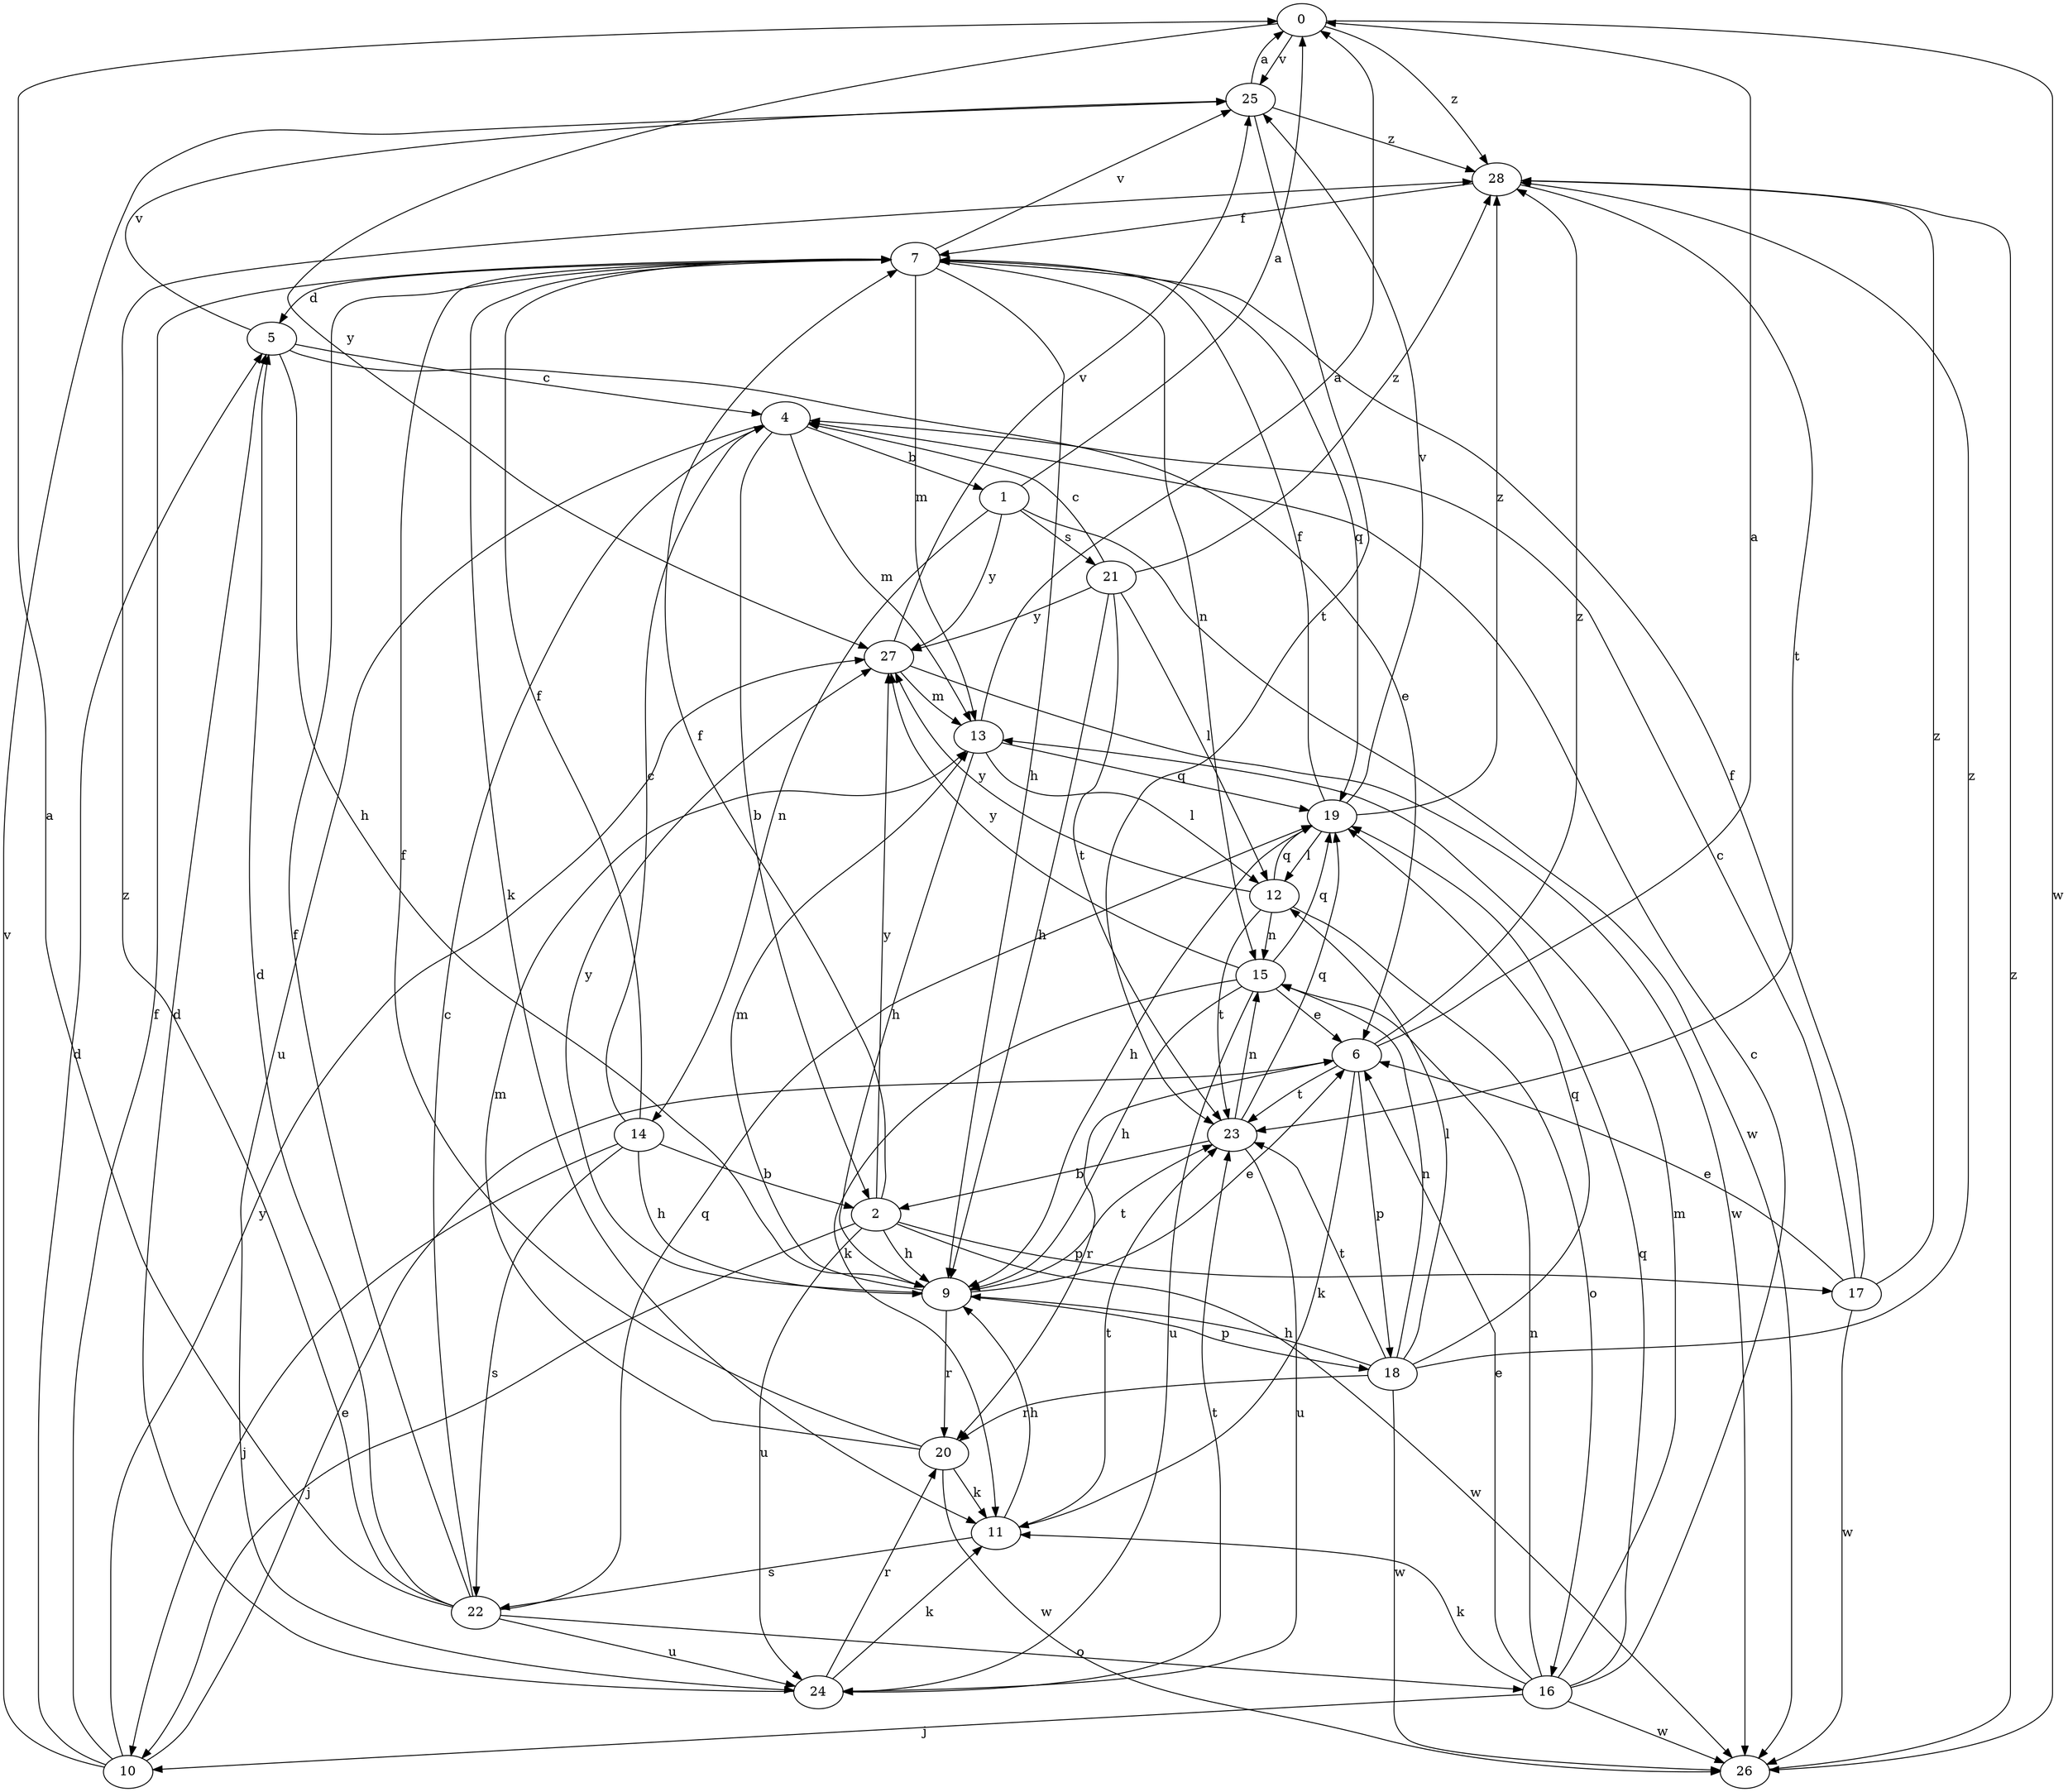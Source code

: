 strict digraph  {
0;
1;
2;
4;
5;
6;
7;
9;
10;
11;
12;
13;
14;
15;
16;
17;
18;
19;
20;
21;
22;
23;
24;
25;
26;
27;
28;
0 -> 25  [label=v];
0 -> 26  [label=w];
0 -> 27  [label=y];
0 -> 28  [label=z];
1 -> 0  [label=a];
1 -> 14  [label=n];
1 -> 21  [label=s];
1 -> 26  [label=w];
1 -> 27  [label=y];
2 -> 7  [label=f];
2 -> 9  [label=h];
2 -> 10  [label=j];
2 -> 17  [label=p];
2 -> 24  [label=u];
2 -> 26  [label=w];
2 -> 27  [label=y];
4 -> 1  [label=b];
4 -> 2  [label=b];
4 -> 13  [label=m];
4 -> 24  [label=u];
5 -> 4  [label=c];
5 -> 6  [label=e];
5 -> 9  [label=h];
5 -> 25  [label=v];
6 -> 0  [label=a];
6 -> 11  [label=k];
6 -> 18  [label=p];
6 -> 20  [label=r];
6 -> 23  [label=t];
6 -> 28  [label=z];
7 -> 5  [label=d];
7 -> 9  [label=h];
7 -> 11  [label=k];
7 -> 13  [label=m];
7 -> 15  [label=n];
7 -> 19  [label=q];
7 -> 25  [label=v];
9 -> 6  [label=e];
9 -> 13  [label=m];
9 -> 18  [label=p];
9 -> 20  [label=r];
9 -> 23  [label=t];
9 -> 27  [label=y];
10 -> 5  [label=d];
10 -> 6  [label=e];
10 -> 7  [label=f];
10 -> 25  [label=v];
10 -> 27  [label=y];
11 -> 9  [label=h];
11 -> 22  [label=s];
11 -> 23  [label=t];
12 -> 15  [label=n];
12 -> 16  [label=o];
12 -> 19  [label=q];
12 -> 23  [label=t];
12 -> 27  [label=y];
13 -> 0  [label=a];
13 -> 9  [label=h];
13 -> 12  [label=l];
13 -> 19  [label=q];
14 -> 2  [label=b];
14 -> 4  [label=c];
14 -> 7  [label=f];
14 -> 9  [label=h];
14 -> 10  [label=j];
14 -> 22  [label=s];
15 -> 6  [label=e];
15 -> 9  [label=h];
15 -> 11  [label=k];
15 -> 19  [label=q];
15 -> 24  [label=u];
15 -> 27  [label=y];
16 -> 4  [label=c];
16 -> 6  [label=e];
16 -> 10  [label=j];
16 -> 11  [label=k];
16 -> 13  [label=m];
16 -> 15  [label=n];
16 -> 19  [label=q];
16 -> 26  [label=w];
17 -> 4  [label=c];
17 -> 6  [label=e];
17 -> 7  [label=f];
17 -> 26  [label=w];
17 -> 28  [label=z];
18 -> 9  [label=h];
18 -> 12  [label=l];
18 -> 15  [label=n];
18 -> 19  [label=q];
18 -> 20  [label=r];
18 -> 23  [label=t];
18 -> 26  [label=w];
18 -> 28  [label=z];
19 -> 7  [label=f];
19 -> 9  [label=h];
19 -> 12  [label=l];
19 -> 25  [label=v];
19 -> 28  [label=z];
20 -> 7  [label=f];
20 -> 11  [label=k];
20 -> 13  [label=m];
20 -> 26  [label=w];
21 -> 4  [label=c];
21 -> 9  [label=h];
21 -> 12  [label=l];
21 -> 23  [label=t];
21 -> 27  [label=y];
21 -> 28  [label=z];
22 -> 0  [label=a];
22 -> 4  [label=c];
22 -> 5  [label=d];
22 -> 7  [label=f];
22 -> 16  [label=o];
22 -> 19  [label=q];
22 -> 24  [label=u];
22 -> 28  [label=z];
23 -> 2  [label=b];
23 -> 15  [label=n];
23 -> 19  [label=q];
23 -> 24  [label=u];
24 -> 5  [label=d];
24 -> 11  [label=k];
24 -> 20  [label=r];
24 -> 23  [label=t];
25 -> 0  [label=a];
25 -> 23  [label=t];
25 -> 28  [label=z];
26 -> 28  [label=z];
27 -> 13  [label=m];
27 -> 25  [label=v];
27 -> 26  [label=w];
28 -> 7  [label=f];
28 -> 23  [label=t];
}
